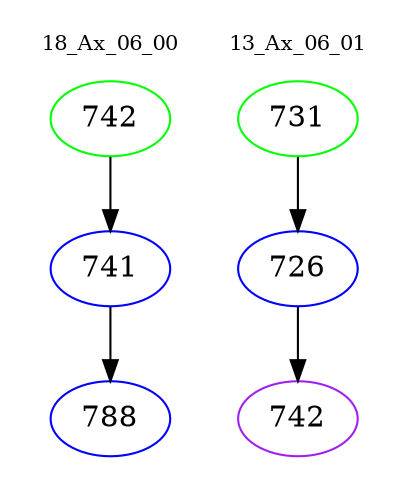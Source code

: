 digraph{
subgraph cluster_0 {
color = white
label = "18_Ax_06_00";
fontsize=10;
T0_742 [label="742", color="green"]
T0_742 -> T0_741 [color="black"]
T0_741 [label="741", color="blue"]
T0_741 -> T0_788 [color="black"]
T0_788 [label="788", color="blue"]
}
subgraph cluster_1 {
color = white
label = "13_Ax_06_01";
fontsize=10;
T1_731 [label="731", color="green"]
T1_731 -> T1_726 [color="black"]
T1_726 [label="726", color="blue"]
T1_726 -> T1_742 [color="black"]
T1_742 [label="742", color="purple"]
}
}
